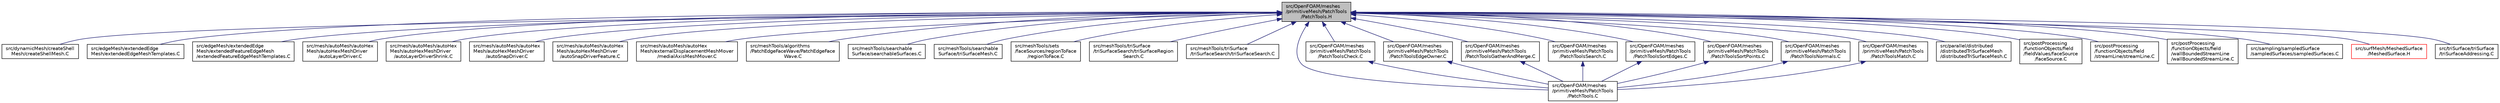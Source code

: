 digraph "src/OpenFOAM/meshes/primitiveMesh/PatchTools/PatchTools.H"
{
  bgcolor="transparent";
  edge [fontname="Helvetica",fontsize="10",labelfontname="Helvetica",labelfontsize="10"];
  node [fontname="Helvetica",fontsize="10",shape=record];
  Node1 [label="src/OpenFOAM/meshes\l/primitiveMesh/PatchTools\l/PatchTools.H",height=0.2,width=0.4,color="black", fillcolor="grey75", style="filled", fontcolor="black"];
  Node1 -> Node2 [dir="back",color="midnightblue",fontsize="10",style="solid",fontname="Helvetica"];
  Node2 [label="src/dynamicMesh/createShell\lMesh/createShellMesh.C",height=0.2,width=0.4,color="black",URL="$a04769.html"];
  Node1 -> Node3 [dir="back",color="midnightblue",fontsize="10",style="solid",fontname="Helvetica"];
  Node3 [label="src/edgeMesh/extendedEdge\lMesh/extendedEdgeMeshTemplates.C",height=0.2,width=0.4,color="black",URL="$a04967.html"];
  Node1 -> Node4 [dir="back",color="midnightblue",fontsize="10",style="solid",fontname="Helvetica"];
  Node4 [label="src/edgeMesh/extendedEdge\lMesh/extendedFeatureEdgeMesh\l/extendedFeatureEdgeMeshTemplates.C",height=0.2,width=0.4,color="black",URL="$a04971.html"];
  Node1 -> Node5 [dir="back",color="midnightblue",fontsize="10",style="solid",fontname="Helvetica"];
  Node5 [label="src/mesh/autoMesh/autoHex\lMesh/autoHexMeshDriver\l/autoLayerDriver.C",height=0.2,width=0.4,color="black",URL="$a07022.html",tooltip="All to do with adding cell layers. "];
  Node1 -> Node6 [dir="back",color="midnightblue",fontsize="10",style="solid",fontname="Helvetica"];
  Node6 [label="src/mesh/autoMesh/autoHex\lMesh/autoHexMeshDriver\l/autoLayerDriverShrink.C",height=0.2,width=0.4,color="black",URL="$a07024.html",tooltip="Shrinking mesh (part of adding cell layers) "];
  Node1 -> Node7 [dir="back",color="midnightblue",fontsize="10",style="solid",fontname="Helvetica"];
  Node7 [label="src/mesh/autoMesh/autoHex\lMesh/autoHexMeshDriver\l/autoSnapDriver.C",height=0.2,width=0.4,color="black",URL="$a07028.html",tooltip="All to do with snapping to the surface. "];
  Node1 -> Node8 [dir="back",color="midnightblue",fontsize="10",style="solid",fontname="Helvetica"];
  Node8 [label="src/mesh/autoMesh/autoHex\lMesh/autoHexMeshDriver\l/autoSnapDriverFeature.C",height=0.2,width=0.4,color="black",URL="$a07030.html"];
  Node1 -> Node9 [dir="back",color="midnightblue",fontsize="10",style="solid",fontname="Helvetica"];
  Node9 [label="src/mesh/autoMesh/autoHex\lMesh/externalDisplacementMeshMover\l/medialAxisMeshMover.C",height=0.2,width=0.4,color="black",URL="$a07044.html"];
  Node1 -> Node10 [dir="back",color="midnightblue",fontsize="10",style="solid",fontname="Helvetica"];
  Node10 [label="src/meshTools/algorithms\l/PatchEdgeFaceWave/PatchEdgeFace\lWave.C",height=0.2,width=0.4,color="black",URL="$a07148.html"];
  Node1 -> Node11 [dir="back",color="midnightblue",fontsize="10",style="solid",fontname="Helvetica"];
  Node11 [label="src/meshTools/searchable\lSurface/searchableSurfaces.C",height=0.2,width=0.4,color="black",URL="$a07356.html"];
  Node1 -> Node12 [dir="back",color="midnightblue",fontsize="10",style="solid",fontname="Helvetica"];
  Node12 [label="src/meshTools/searchable\lSurface/triSurfaceMesh.C",height=0.2,width=0.4,color="black",URL="$a07362.html"];
  Node1 -> Node13 [dir="back",color="midnightblue",fontsize="10",style="solid",fontname="Helvetica"];
  Node13 [label="src/meshTools/sets\l/faceSources/regionToFace\l/regionToFace.C",height=0.2,width=0.4,color="black",URL="$a07419.html"];
  Node1 -> Node14 [dir="back",color="midnightblue",fontsize="10",style="solid",fontname="Helvetica"];
  Node14 [label="src/meshTools/triSurface\l/triSurfaceSearch/triSurfaceRegion\lSearch.C",height=0.2,width=0.4,color="black",URL="$a07492.html"];
  Node1 -> Node15 [dir="back",color="midnightblue",fontsize="10",style="solid",fontname="Helvetica"];
  Node15 [label="src/meshTools/triSurface\l/triSurfaceSearch/triSurfaceSearch.C",height=0.2,width=0.4,color="black",URL="$a07494.html"];
  Node1 -> Node16 [dir="back",color="midnightblue",fontsize="10",style="solid",fontname="Helvetica"];
  Node16 [label="src/OpenFOAM/meshes\l/primitiveMesh/PatchTools\l/PatchTools.C",height=0.2,width=0.4,color="black",URL="$a08704.html"];
  Node1 -> Node17 [dir="back",color="midnightblue",fontsize="10",style="solid",fontname="Helvetica"];
  Node17 [label="src/OpenFOAM/meshes\l/primitiveMesh/PatchTools\l/PatchToolsCheck.C",height=0.2,width=0.4,color="black",URL="$a08706.html"];
  Node17 -> Node16 [dir="back",color="midnightblue",fontsize="10",style="solid",fontname="Helvetica"];
  Node1 -> Node18 [dir="back",color="midnightblue",fontsize="10",style="solid",fontname="Helvetica"];
  Node18 [label="src/OpenFOAM/meshes\l/primitiveMesh/PatchTools\l/PatchToolsEdgeOwner.C",height=0.2,width=0.4,color="black",URL="$a08707.html"];
  Node18 -> Node16 [dir="back",color="midnightblue",fontsize="10",style="solid",fontname="Helvetica"];
  Node1 -> Node19 [dir="back",color="midnightblue",fontsize="10",style="solid",fontname="Helvetica"];
  Node19 [label="src/OpenFOAM/meshes\l/primitiveMesh/PatchTools\l/PatchToolsGatherAndMerge.C",height=0.2,width=0.4,color="black",URL="$a08708.html"];
  Node19 -> Node16 [dir="back",color="midnightblue",fontsize="10",style="solid",fontname="Helvetica"];
  Node1 -> Node20 [dir="back",color="midnightblue",fontsize="10",style="solid",fontname="Helvetica"];
  Node20 [label="src/OpenFOAM/meshes\l/primitiveMesh/PatchTools\l/PatchToolsSearch.C",height=0.2,width=0.4,color="black",URL="$a08711.html",tooltip="Searching and marking zones of the patch. "];
  Node20 -> Node16 [dir="back",color="midnightblue",fontsize="10",style="solid",fontname="Helvetica"];
  Node1 -> Node21 [dir="back",color="midnightblue",fontsize="10",style="solid",fontname="Helvetica"];
  Node21 [label="src/OpenFOAM/meshes\l/primitiveMesh/PatchTools\l/PatchToolsSortEdges.C",height=0.2,width=0.4,color="black",URL="$a08712.html"];
  Node21 -> Node16 [dir="back",color="midnightblue",fontsize="10",style="solid",fontname="Helvetica"];
  Node1 -> Node22 [dir="back",color="midnightblue",fontsize="10",style="solid",fontname="Helvetica"];
  Node22 [label="src/OpenFOAM/meshes\l/primitiveMesh/PatchTools\l/PatchToolsSortPoints.C",height=0.2,width=0.4,color="black",URL="$a08713.html"];
  Node22 -> Node16 [dir="back",color="midnightblue",fontsize="10",style="solid",fontname="Helvetica"];
  Node1 -> Node23 [dir="back",color="midnightblue",fontsize="10",style="solid",fontname="Helvetica"];
  Node23 [label="src/OpenFOAM/meshes\l/primitiveMesh/PatchTools\l/PatchToolsNormals.C",height=0.2,width=0.4,color="black",URL="$a08710.html"];
  Node23 -> Node16 [dir="back",color="midnightblue",fontsize="10",style="solid",fontname="Helvetica"];
  Node1 -> Node24 [dir="back",color="midnightblue",fontsize="10",style="solid",fontname="Helvetica"];
  Node24 [label="src/OpenFOAM/meshes\l/primitiveMesh/PatchTools\l/PatchToolsMatch.C",height=0.2,width=0.4,color="black",URL="$a08709.html"];
  Node24 -> Node16 [dir="back",color="midnightblue",fontsize="10",style="solid",fontname="Helvetica"];
  Node1 -> Node25 [dir="back",color="midnightblue",fontsize="10",style="solid",fontname="Helvetica"];
  Node25 [label="src/parallel/distributed\l/distributedTriSurfaceMesh\l/distributedTriSurfaceMesh.C",height=0.2,width=0.4,color="black",URL="$a09117.html"];
  Node1 -> Node26 [dir="back",color="midnightblue",fontsize="10",style="solid",fontname="Helvetica"];
  Node26 [label="src/postProcessing\l/functionObjects/field\l/fieldValues/faceSource\l/faceSource.C",height=0.2,width=0.4,color="black",URL="$a09195.html"];
  Node1 -> Node27 [dir="back",color="midnightblue",fontsize="10",style="solid",fontname="Helvetica"];
  Node27 [label="src/postProcessing\l/functionObjects/field\l/streamLine/streamLine.C",height=0.2,width=0.4,color="black",URL="$a09245.html"];
  Node1 -> Node28 [dir="back",color="midnightblue",fontsize="10",style="solid",fontname="Helvetica"];
  Node28 [label="src/postProcessing\l/functionObjects/field\l/wallBoundedStreamLine\l/wallBoundedStreamLine.C",height=0.2,width=0.4,color="black",URL="$a09262.html"];
  Node1 -> Node29 [dir="back",color="midnightblue",fontsize="10",style="solid",fontname="Helvetica"];
  Node29 [label="src/sampling/sampledSurface\l/sampledSurfaces/sampledSurfaces.C",height=0.2,width=0.4,color="black",URL="$a09713.html"];
  Node1 -> Node30 [dir="back",color="midnightblue",fontsize="10",style="solid",fontname="Helvetica"];
  Node30 [label="src/surfMesh/MeshedSurface\l/MeshedSurface.H",height=0.2,width=0.4,color="red",URL="$a09807.html"];
  Node1 -> Node31 [dir="back",color="midnightblue",fontsize="10",style="solid",fontname="Helvetica"];
  Node31 [label="src/triSurface/triSurface\l/triSurfaceAddressing.C",height=0.2,width=0.4,color="black",URL="$a10498.html",tooltip="Contains fix for PrimitivePatch addressing (which doesn&#39;t work if surface is non-manifold). Should be moved into PrimitivePatch. "];
}

